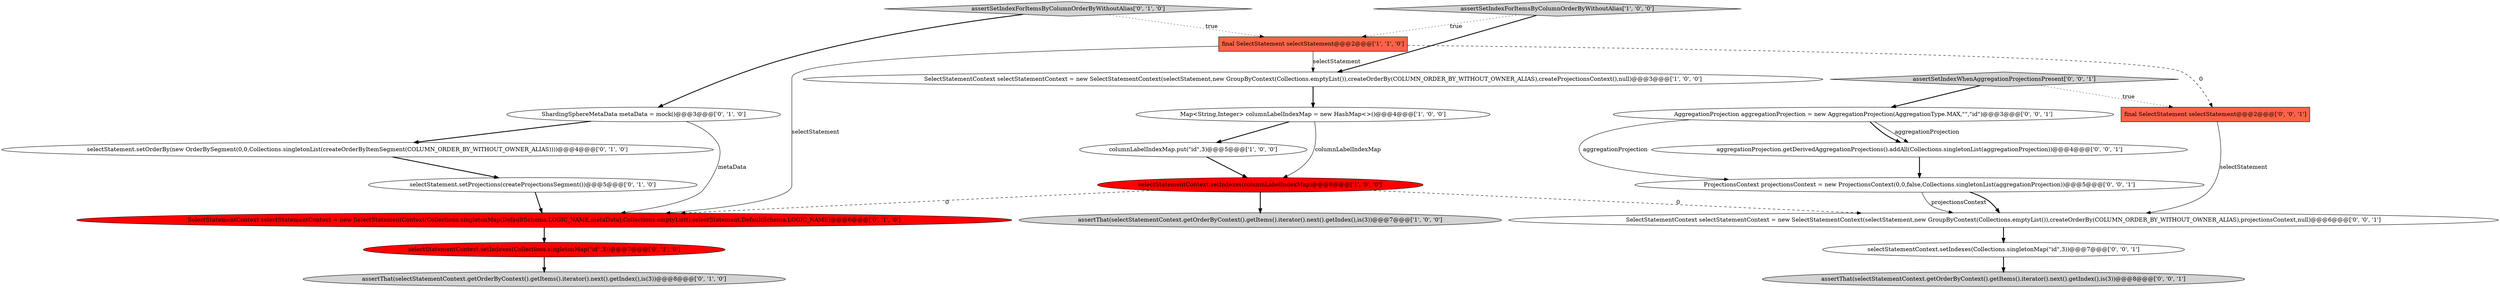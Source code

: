 digraph {
2 [style = filled, label = "assertSetIndexForItemsByColumnOrderByWithoutAlias['1', '0', '0']", fillcolor = lightgray, shape = diamond image = "AAA0AAABBB1BBB"];
8 [style = filled, label = "selectStatement.setOrderBy(new OrderBySegment(0,0,Collections.singletonList(createOrderByItemSegment(COLUMN_ORDER_BY_WITHOUT_OWNER_ALIAS))))@@@4@@@['0', '1', '0']", fillcolor = white, shape = ellipse image = "AAA0AAABBB2BBB"];
17 [style = filled, label = "final SelectStatement selectStatement@@@2@@@['0', '0', '1']", fillcolor = tomato, shape = box image = "AAA0AAABBB3BBB"];
0 [style = filled, label = "SelectStatementContext selectStatementContext = new SelectStatementContext(selectStatement,new GroupByContext(Collections.emptyList()),createOrderBy(COLUMN_ORDER_BY_WITHOUT_OWNER_ALIAS),createProjectionsContext(),null)@@@3@@@['1', '0', '0']", fillcolor = white, shape = ellipse image = "AAA0AAABBB1BBB"];
7 [style = filled, label = "SelectStatementContext selectStatementContext = new SelectStatementContext(Collections.singletonMap(DefaultSchema.LOGIC_NAME,metaData),Collections.emptyList(),selectStatement,DefaultSchema.LOGIC_NAME)@@@6@@@['0', '1', '0']", fillcolor = red, shape = ellipse image = "AAA1AAABBB2BBB"];
21 [style = filled, label = "selectStatementContext.setIndexes(Collections.singletonMap(\"id\",3))@@@7@@@['0', '0', '1']", fillcolor = white, shape = ellipse image = "AAA0AAABBB3BBB"];
16 [style = filled, label = "assertThat(selectStatementContext.getOrderByContext().getItems().iterator().next().getIndex(),is(3))@@@8@@@['0', '0', '1']", fillcolor = lightgray, shape = ellipse image = "AAA0AAABBB3BBB"];
18 [style = filled, label = "AggregationProjection aggregationProjection = new AggregationProjection(AggregationType.MAX,\"\",\"id\")@@@3@@@['0', '0', '1']", fillcolor = white, shape = ellipse image = "AAA0AAABBB3BBB"];
5 [style = filled, label = "assertThat(selectStatementContext.getOrderByContext().getItems().iterator().next().getIndex(),is(3))@@@7@@@['1', '0', '0']", fillcolor = lightgray, shape = ellipse image = "AAA0AAABBB1BBB"];
3 [style = filled, label = "final SelectStatement selectStatement@@@2@@@['1', '1', '0']", fillcolor = tomato, shape = box image = "AAA0AAABBB1BBB"];
15 [style = filled, label = "SelectStatementContext selectStatementContext = new SelectStatementContext(selectStatement,new GroupByContext(Collections.emptyList()),createOrderBy(COLUMN_ORDER_BY_WITHOUT_OWNER_ALIAS),projectionsContext,null)@@@6@@@['0', '0', '1']", fillcolor = white, shape = ellipse image = "AAA0AAABBB3BBB"];
19 [style = filled, label = "ProjectionsContext projectionsContext = new ProjectionsContext(0,0,false,Collections.singletonList(aggregationProjection))@@@5@@@['0', '0', '1']", fillcolor = white, shape = ellipse image = "AAA0AAABBB3BBB"];
13 [style = filled, label = "ShardingSphereMetaData metaData = mock()@@@3@@@['0', '1', '0']", fillcolor = white, shape = ellipse image = "AAA0AAABBB2BBB"];
14 [style = filled, label = "aggregationProjection.getDerivedAggregationProjections().addAll(Collections.singletonList(aggregationProjection))@@@4@@@['0', '0', '1']", fillcolor = white, shape = ellipse image = "AAA0AAABBB3BBB"];
6 [style = filled, label = "columnLabelIndexMap.put(\"id\",3)@@@5@@@['1', '0', '0']", fillcolor = white, shape = ellipse image = "AAA0AAABBB1BBB"];
9 [style = filled, label = "selectStatementContext.setIndexes(Collections.singletonMap(\"id\",3))@@@7@@@['0', '1', '0']", fillcolor = red, shape = ellipse image = "AAA1AAABBB2BBB"];
4 [style = filled, label = "Map<String,Integer> columnLabelIndexMap = new HashMap<>()@@@4@@@['1', '0', '0']", fillcolor = white, shape = ellipse image = "AAA0AAABBB1BBB"];
20 [style = filled, label = "assertSetIndexWhenAggregationProjectionsPresent['0', '0', '1']", fillcolor = lightgray, shape = diamond image = "AAA0AAABBB3BBB"];
11 [style = filled, label = "assertThat(selectStatementContext.getOrderByContext().getItems().iterator().next().getIndex(),is(3))@@@8@@@['0', '1', '0']", fillcolor = lightgray, shape = ellipse image = "AAA0AAABBB2BBB"];
1 [style = filled, label = "selectStatementContext.setIndexes(columnLabelIndexMap)@@@6@@@['1', '0', '0']", fillcolor = red, shape = ellipse image = "AAA1AAABBB1BBB"];
10 [style = filled, label = "assertSetIndexForItemsByColumnOrderByWithoutAlias['0', '1', '0']", fillcolor = lightgray, shape = diamond image = "AAA0AAABBB2BBB"];
12 [style = filled, label = "selectStatement.setProjections(createProjectionsSegment())@@@5@@@['0', '1', '0']", fillcolor = white, shape = ellipse image = "AAA0AAABBB2BBB"];
1->5 [style = bold, label=""];
2->3 [style = dotted, label="true"];
3->17 [style = dashed, label="0"];
9->11 [style = bold, label=""];
17->15 [style = solid, label="selectStatement"];
4->6 [style = bold, label=""];
15->21 [style = bold, label=""];
20->17 [style = dotted, label="true"];
1->15 [style = dashed, label="0"];
10->3 [style = dotted, label="true"];
14->19 [style = bold, label=""];
13->7 [style = solid, label="metaData"];
12->7 [style = bold, label=""];
7->9 [style = bold, label=""];
20->18 [style = bold, label=""];
6->1 [style = bold, label=""];
3->7 [style = solid, label="selectStatement"];
2->0 [style = bold, label=""];
19->15 [style = solid, label="projectionsContext"];
18->14 [style = solid, label="aggregationProjection"];
10->13 [style = bold, label=""];
0->4 [style = bold, label=""];
3->0 [style = solid, label="selectStatement"];
21->16 [style = bold, label=""];
13->8 [style = bold, label=""];
19->15 [style = bold, label=""];
1->7 [style = dashed, label="0"];
4->1 [style = solid, label="columnLabelIndexMap"];
18->14 [style = bold, label=""];
8->12 [style = bold, label=""];
18->19 [style = solid, label="aggregationProjection"];
}
